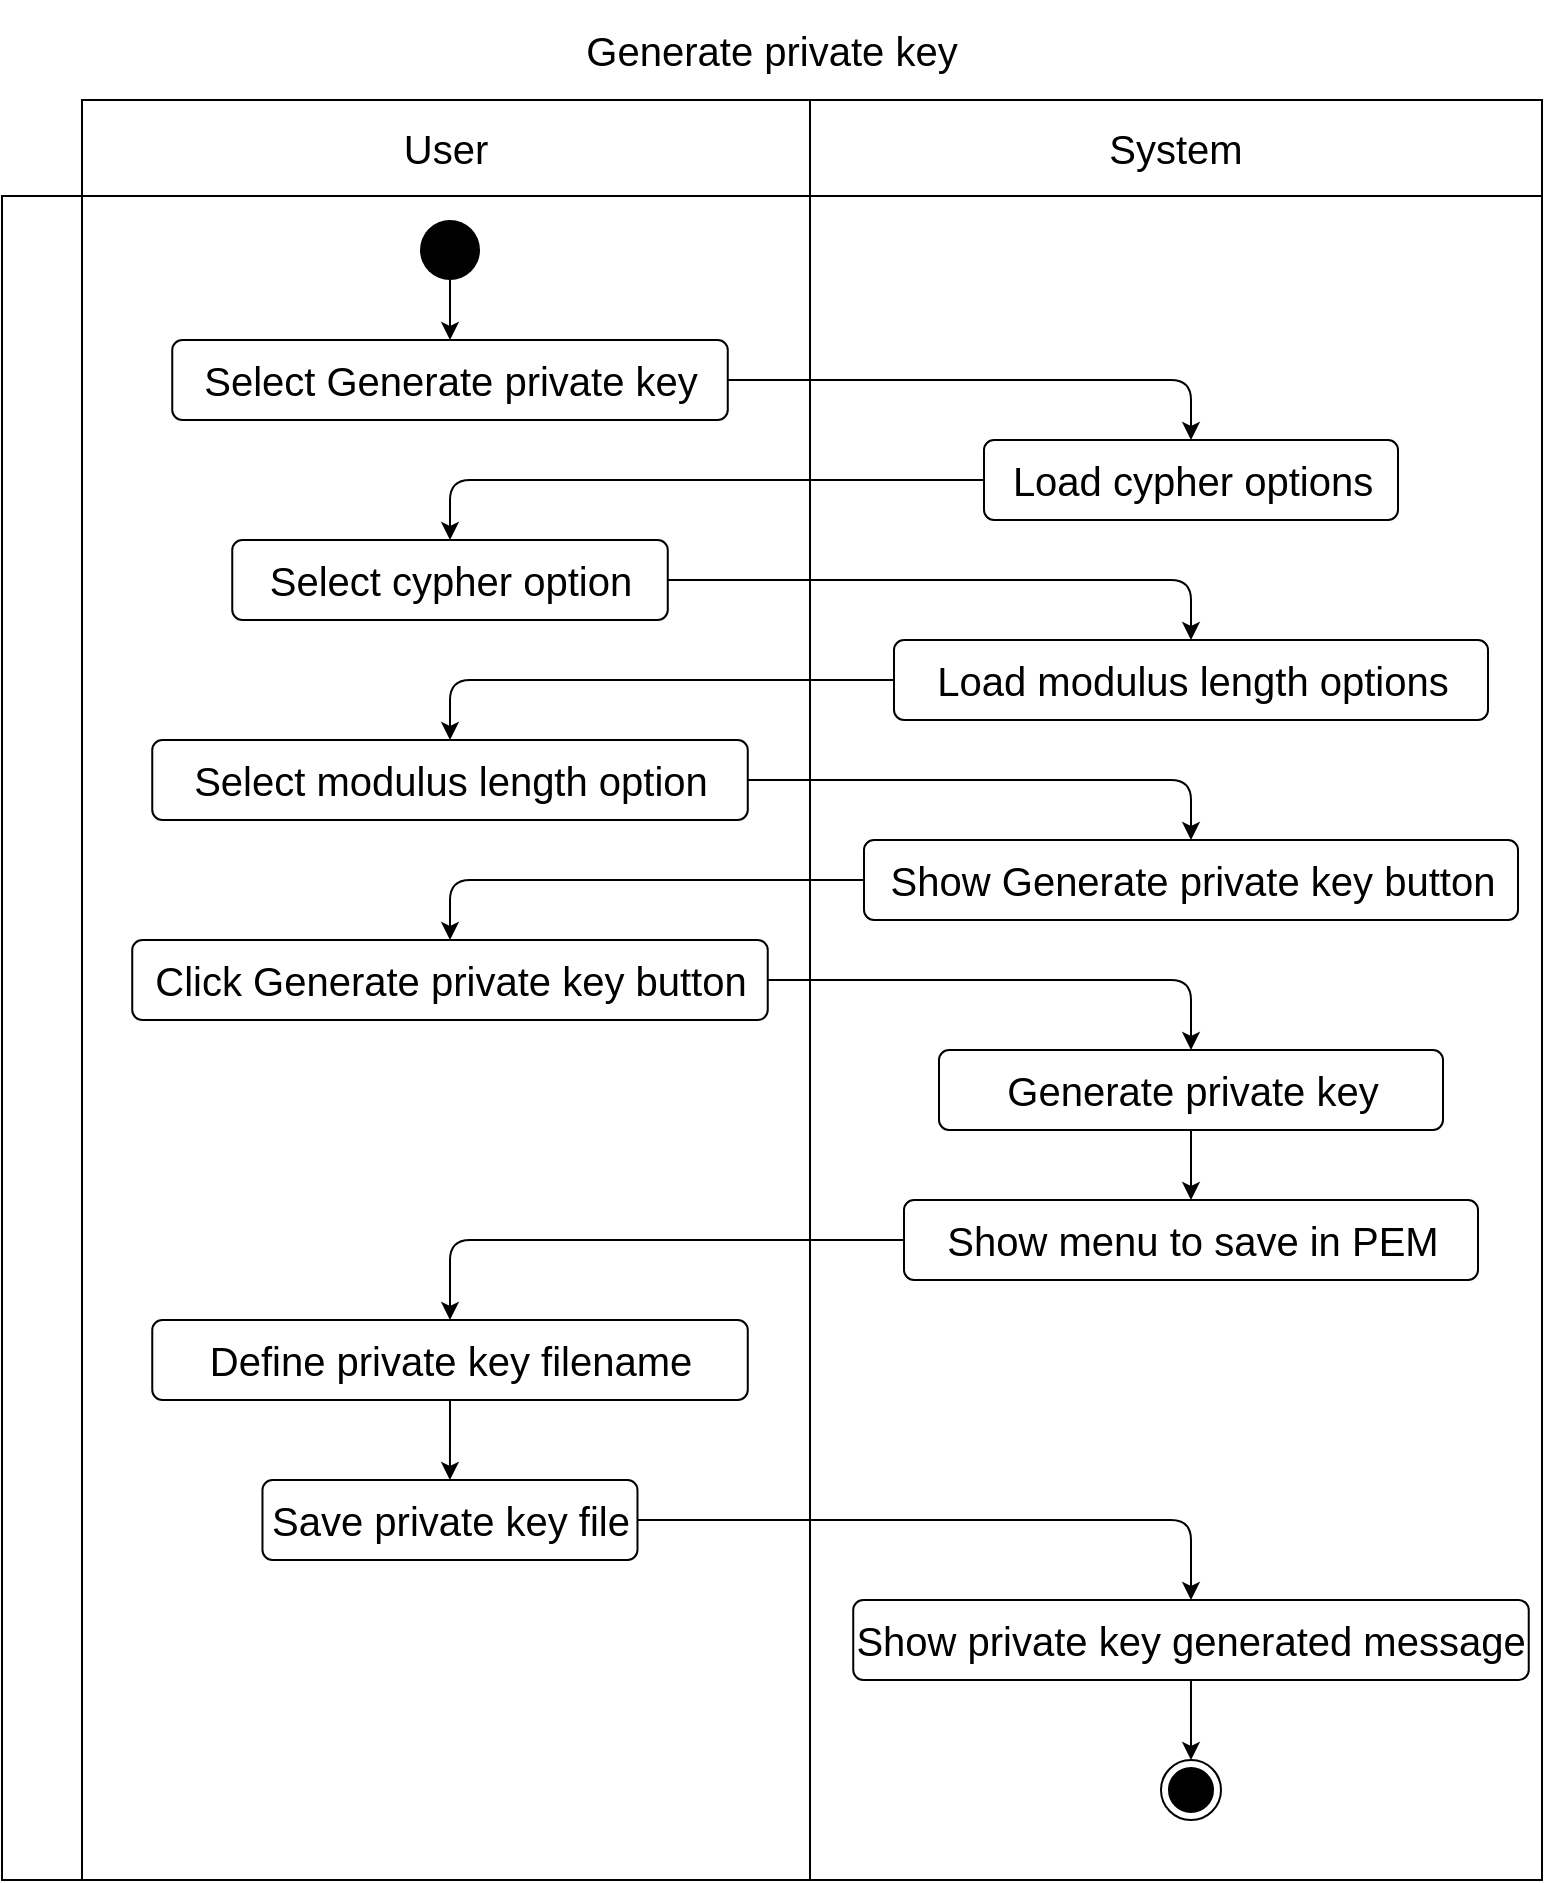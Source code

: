<mxfile>
    <diagram id="PXaREW2C6d832Z6bwoFC" name="Page-1">
        <mxGraphModel dx="561" dy="478" grid="1" gridSize="10" guides="1" tooltips="1" connect="1" arrows="1" fold="1" page="1" pageScale="1" pageWidth="827" pageHeight="1169" math="0" shadow="0">
            <root>
                <mxCell id="0"/>
                <mxCell id="1" parent="0"/>
                <mxCell id="2" value="Generate private key" style="shape=table;html=1;whiteSpace=wrap;startSize=50;container=1;collapsible=0;childLayout=tableLayout;fillColor=none;swimlaneFillColor=none;strokeColor=none;fontSize=20;" parent="1" vertex="1">
                    <mxGeometry x="29" y="40" width="770" height="940" as="geometry"/>
                </mxCell>
                <mxCell id="3" value="" style="shape=partialRectangle;html=1;whiteSpace=wrap;collapsible=0;dropTarget=0;pointerEvents=0;fillColor=none;top=0;left=0;bottom=0;right=0;points=[[0,0.5],[1,0.5]];portConstraint=eastwest;strokeColor=none;fontSize=20;" parent="2" vertex="1">
                    <mxGeometry y="50" width="770" height="48" as="geometry"/>
                </mxCell>
                <mxCell id="4" value="" style="shape=partialRectangle;html=1;whiteSpace=wrap;connectable=0;fillColor=none;top=1;left=1;bottom=1;right=1;overflow=hidden;strokeColor=none;fontSize=20;" parent="3" vertex="1">
                    <mxGeometry width="40" height="48" as="geometry"/>
                </mxCell>
                <mxCell id="5" value="User" style="shape=partialRectangle;html=1;whiteSpace=wrap;connectable=0;fillColor=none;top=1;left=1;bottom=1;right=1;overflow=hidden;fontSize=20;" parent="3" vertex="1">
                    <mxGeometry x="40" width="364" height="48" as="geometry"/>
                </mxCell>
                <mxCell id="6" value="System" style="shape=partialRectangle;html=1;whiteSpace=wrap;connectable=0;fillColor=none;top=1;left=1;bottom=1;right=1;overflow=hidden;fontSize=20;" parent="3" vertex="1">
                    <mxGeometry x="404" width="366" height="48" as="geometry"/>
                </mxCell>
                <mxCell id="7" value="" style="shape=partialRectangle;html=1;whiteSpace=wrap;collapsible=0;dropTarget=0;pointerEvents=0;fillColor=none;top=1;left=1;bottom=1;right=1;points=[[0,0.5],[1,0.5]];portConstraint=eastwest;fontSize=20;" parent="2" vertex="1">
                    <mxGeometry y="98" width="770" height="842" as="geometry"/>
                </mxCell>
                <mxCell id="8" value="" style="shape=partialRectangle;html=1;whiteSpace=wrap;connectable=0;fillColor=none;top=1;left=1;bottom=1;right=1;overflow=hidden;horizontal=0;fontSize=20;" parent="7" vertex="1">
                    <mxGeometry width="40" height="842" as="geometry"/>
                </mxCell>
                <mxCell id="9" value="" style="shape=partialRectangle;html=1;whiteSpace=wrap;connectable=0;fillColor=none;top=1;left=1;bottom=1;right=1;overflow=hidden;fontSize=20;" parent="7" vertex="1">
                    <mxGeometry x="40" width="364" height="842" as="geometry"/>
                </mxCell>
                <mxCell id="10" value="" style="shape=partialRectangle;html=1;whiteSpace=wrap;connectable=0;fillColor=none;top=1;left=1;bottom=1;right=1;overflow=hidden;fontSize=20;" parent="7" vertex="1">
                    <mxGeometry x="404" width="366" height="842" as="geometry"/>
                </mxCell>
                <mxCell id="52" style="edgeStyle=orthogonalEdgeStyle;html=1;fontSize=20;" parent="1" source="50" target="51" edge="1">
                    <mxGeometry relative="1" as="geometry"/>
                </mxCell>
                <mxCell id="50" value="Select Generate private key" style="html=1;align=center;verticalAlign=middle;rounded=1;absoluteArcSize=1;arcSize=10;dashed=0;fontSize=20;" parent="1" vertex="1">
                    <mxGeometry x="114.13" y="210" width="277.75" height="40" as="geometry"/>
                </mxCell>
                <mxCell id="54" style="edgeStyle=orthogonalEdgeStyle;html=1;fontSize=20;" parent="1" source="51" target="53" edge="1">
                    <mxGeometry relative="1" as="geometry"/>
                </mxCell>
                <mxCell id="51" value="Load cypher options" style="html=1;align=center;verticalAlign=middle;rounded=1;absoluteArcSize=1;arcSize=10;dashed=0;fontSize=20;" parent="1" vertex="1">
                    <mxGeometry x="520" y="260" width="207" height="40" as="geometry"/>
                </mxCell>
                <mxCell id="56" style="edgeStyle=orthogonalEdgeStyle;html=1;fontSize=20;" parent="1" source="53" target="55" edge="1">
                    <mxGeometry relative="1" as="geometry"/>
                </mxCell>
                <mxCell id="53" value="Select cypher option" style="html=1;align=center;verticalAlign=middle;rounded=1;absoluteArcSize=1;arcSize=10;dashed=0;fontSize=20;" parent="1" vertex="1">
                    <mxGeometry x="144.13" y="310" width="217.75" height="40" as="geometry"/>
                </mxCell>
                <mxCell id="58" style="edgeStyle=orthogonalEdgeStyle;html=1;fontSize=20;" parent="1" source="55" target="57" edge="1">
                    <mxGeometry relative="1" as="geometry"/>
                </mxCell>
                <mxCell id="55" value="Load modulus length options" style="html=1;align=center;verticalAlign=middle;rounded=1;absoluteArcSize=1;arcSize=10;dashed=0;fontSize=20;" parent="1" vertex="1">
                    <mxGeometry x="475" y="360" width="297" height="40" as="geometry"/>
                </mxCell>
                <mxCell id="61" style="edgeStyle=orthogonalEdgeStyle;html=1;fontSize=20;" parent="1" source="57" target="60" edge="1">
                    <mxGeometry relative="1" as="geometry"/>
                </mxCell>
                <mxCell id="57" value="Select modulus length option" style="html=1;align=center;verticalAlign=middle;rounded=1;absoluteArcSize=1;arcSize=10;dashed=0;fontSize=20;" parent="1" vertex="1">
                    <mxGeometry x="104.13" y="410" width="297.75" height="40" as="geometry"/>
                </mxCell>
                <mxCell id="63" style="edgeStyle=orthogonalEdgeStyle;html=1;fontSize=20;" parent="1" source="60" target="62" edge="1">
                    <mxGeometry relative="1" as="geometry"/>
                </mxCell>
                <mxCell id="60" value="Show Generate private key button" style="html=1;align=center;verticalAlign=middle;rounded=1;absoluteArcSize=1;arcSize=10;dashed=0;fontSize=20;" parent="1" vertex="1">
                    <mxGeometry x="460" y="460" width="327" height="40" as="geometry"/>
                </mxCell>
                <mxCell id="75" style="edgeStyle=orthogonalEdgeStyle;html=1;" parent="1" source="62" target="74" edge="1">
                    <mxGeometry relative="1" as="geometry"/>
                </mxCell>
                <mxCell id="62" value="Click Generate private key button" style="html=1;align=center;verticalAlign=middle;rounded=1;absoluteArcSize=1;arcSize=10;dashed=0;fontSize=20;" parent="1" vertex="1">
                    <mxGeometry x="94.12" y="510" width="317.75" height="40" as="geometry"/>
                </mxCell>
                <mxCell id="70" style="edgeStyle=orthogonalEdgeStyle;html=1;fontSize=20;" parent="1" source="64" target="66" edge="1">
                    <mxGeometry relative="1" as="geometry"/>
                </mxCell>
                <mxCell id="64" value="Show menu to save in PEM" style="html=1;align=center;verticalAlign=middle;rounded=1;absoluteArcSize=1;arcSize=10;dashed=0;fontSize=20;" parent="1" vertex="1">
                    <mxGeometry x="480" y="640" width="287" height="40" as="geometry"/>
                </mxCell>
                <mxCell id="71" style="edgeStyle=orthogonalEdgeStyle;html=1;fontSize=20;" parent="1" source="66" target="67" edge="1">
                    <mxGeometry relative="1" as="geometry"/>
                </mxCell>
                <mxCell id="66" value="Define private key filename" style="html=1;align=center;verticalAlign=middle;rounded=1;absoluteArcSize=1;arcSize=10;dashed=0;fontSize=20;" parent="1" vertex="1">
                    <mxGeometry x="104.13" y="700" width="297.75" height="40" as="geometry"/>
                </mxCell>
                <mxCell id="73" style="edgeStyle=orthogonalEdgeStyle;html=1;fontSize=20;" parent="1" source="67" target="77" edge="1">
                    <mxGeometry relative="1" as="geometry"/>
                </mxCell>
                <mxCell id="67" value="Save private key file" style="html=1;align=center;verticalAlign=middle;rounded=1;absoluteArcSize=1;arcSize=10;dashed=0;fontSize=20;" parent="1" vertex="1">
                    <mxGeometry x="159.24" y="780" width="187.5" height="40" as="geometry"/>
                </mxCell>
                <mxCell id="69" style="edgeStyle=orthogonalEdgeStyle;html=1;fontSize=20;" parent="1" source="68" target="50" edge="1">
                    <mxGeometry relative="1" as="geometry"/>
                </mxCell>
                <mxCell id="68" value="" style="ellipse;fillColor=#000000;strokeColor=none;fontSize=20;" parent="1" vertex="1">
                    <mxGeometry x="238" y="150" width="30" height="30" as="geometry"/>
                </mxCell>
                <mxCell id="72" value="" style="ellipse;html=1;shape=endState;fillColor=#000000;strokeColor=#000000;fontSize=20;" parent="1" vertex="1">
                    <mxGeometry x="608.5" y="920" width="30" height="30" as="geometry"/>
                </mxCell>
                <mxCell id="76" style="edgeStyle=orthogonalEdgeStyle;html=1;" parent="1" source="74" target="64" edge="1">
                    <mxGeometry relative="1" as="geometry"/>
                </mxCell>
                <mxCell id="74" value="Generate private key" style="html=1;align=center;verticalAlign=middle;rounded=1;absoluteArcSize=1;arcSize=10;dashed=0;fontSize=20;" parent="1" vertex="1">
                    <mxGeometry x="497.5" y="565" width="252" height="40" as="geometry"/>
                </mxCell>
                <mxCell id="78" style="edgeStyle=none;html=1;" edge="1" parent="1" source="77" target="72">
                    <mxGeometry relative="1" as="geometry"/>
                </mxCell>
                <mxCell id="77" value="Show private key generated message" style="html=1;align=center;verticalAlign=middle;rounded=1;absoluteArcSize=1;arcSize=10;dashed=0;fontSize=20;" vertex="1" parent="1">
                    <mxGeometry x="454.62" y="840" width="337.75" height="40" as="geometry"/>
                </mxCell>
            </root>
        </mxGraphModel>
    </diagram>
</mxfile>
